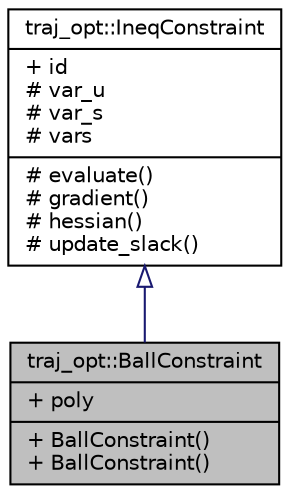digraph "traj_opt::BallConstraint"
{
 // LATEX_PDF_SIZE
  edge [fontname="Helvetica",fontsize="10",labelfontname="Helvetica",labelfontsize="10"];
  node [fontname="Helvetica",fontsize="10",shape=record];
  Node1 [label="{traj_opt::BallConstraint\n|+ poly\l|+ BallConstraint()\l+ BallConstraint()\l}",height=0.2,width=0.4,color="black", fillcolor="grey75", style="filled", fontcolor="black",tooltip=" "];
  Node2 -> Node1 [dir="back",color="midnightblue",fontsize="10",style="solid",arrowtail="onormal",fontname="Helvetica"];
  Node2 [label="{traj_opt::IneqConstraint\n|+ id\l# var_u\l# var_s\l# vars\l|# evaluate()\l# gradient()\l# hessian()\l# update_slack()\l}",height=0.2,width=0.4,color="black", fillcolor="white", style="filled",URL="$classtraj__opt_1_1IneqConstraint.html",tooltip=" "];
}
